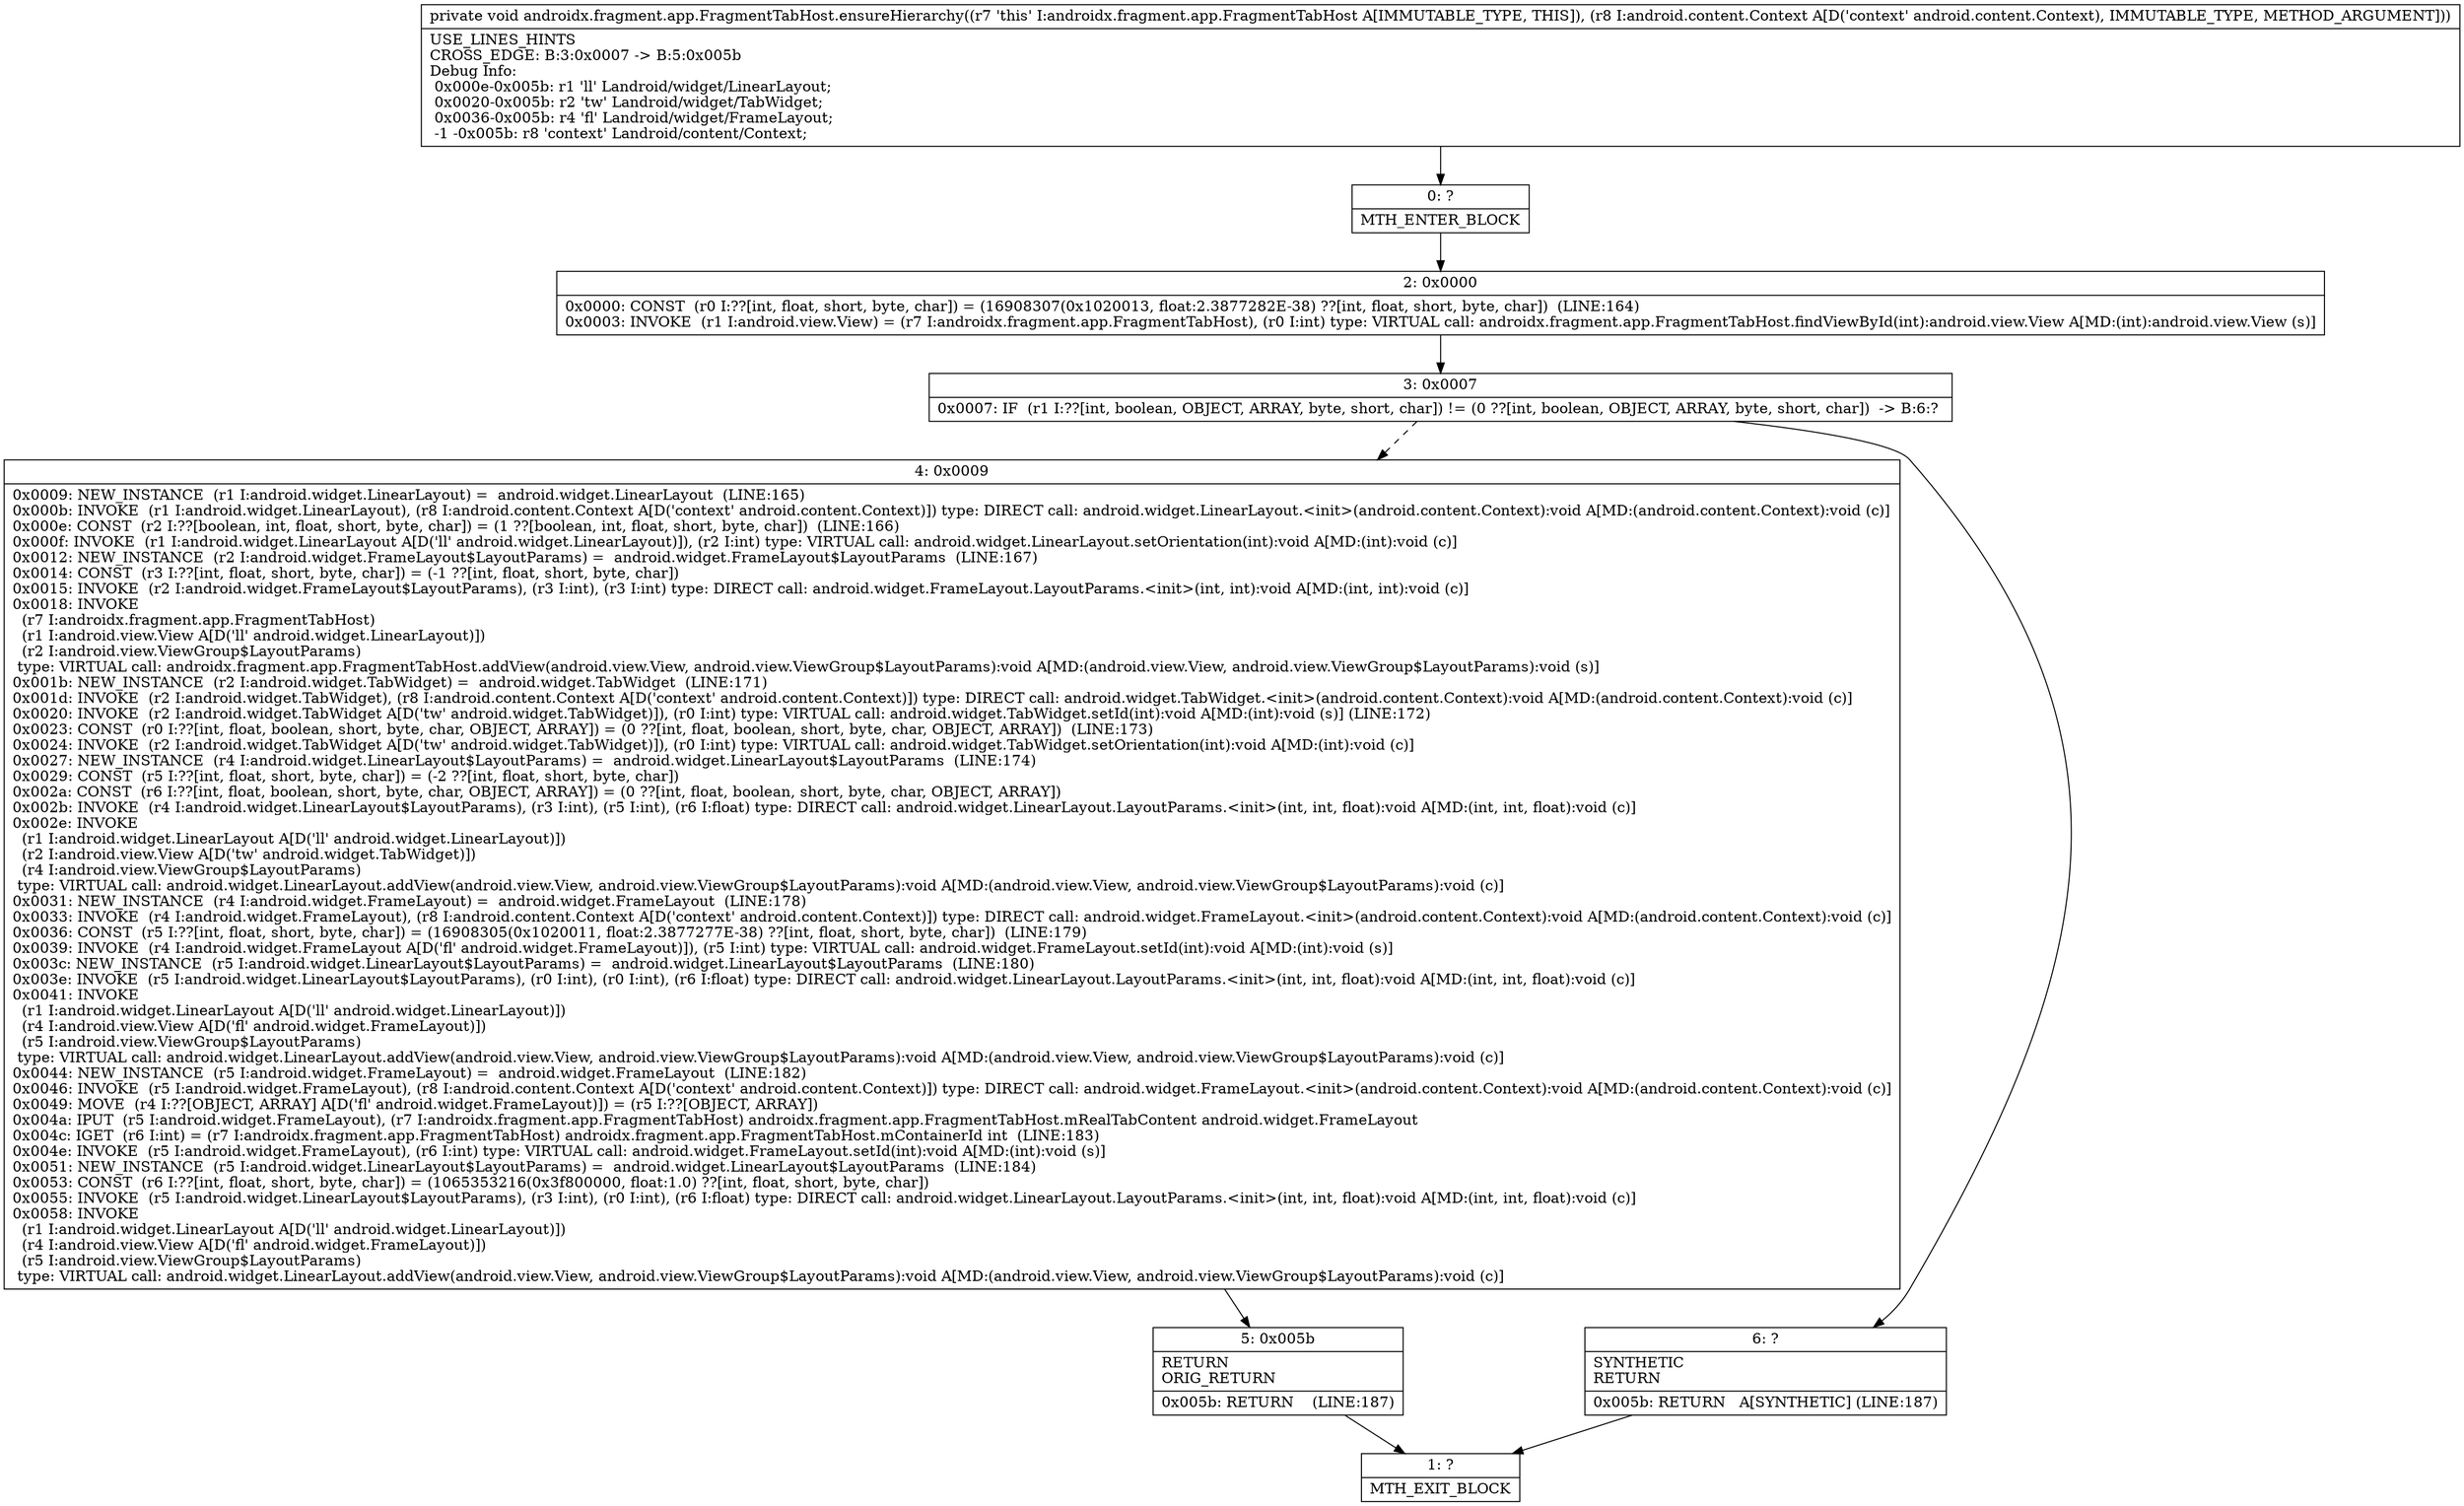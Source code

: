 digraph "CFG forandroidx.fragment.app.FragmentTabHost.ensureHierarchy(Landroid\/content\/Context;)V" {
Node_0 [shape=record,label="{0\:\ ?|MTH_ENTER_BLOCK\l}"];
Node_2 [shape=record,label="{2\:\ 0x0000|0x0000: CONST  (r0 I:??[int, float, short, byte, char]) = (16908307(0x1020013, float:2.3877282E\-38) ??[int, float, short, byte, char])  (LINE:164)\l0x0003: INVOKE  (r1 I:android.view.View) = (r7 I:androidx.fragment.app.FragmentTabHost), (r0 I:int) type: VIRTUAL call: androidx.fragment.app.FragmentTabHost.findViewById(int):android.view.View A[MD:(int):android.view.View (s)]\l}"];
Node_3 [shape=record,label="{3\:\ 0x0007|0x0007: IF  (r1 I:??[int, boolean, OBJECT, ARRAY, byte, short, char]) != (0 ??[int, boolean, OBJECT, ARRAY, byte, short, char])  \-\> B:6:? \l}"];
Node_4 [shape=record,label="{4\:\ 0x0009|0x0009: NEW_INSTANCE  (r1 I:android.widget.LinearLayout) =  android.widget.LinearLayout  (LINE:165)\l0x000b: INVOKE  (r1 I:android.widget.LinearLayout), (r8 I:android.content.Context A[D('context' android.content.Context)]) type: DIRECT call: android.widget.LinearLayout.\<init\>(android.content.Context):void A[MD:(android.content.Context):void (c)]\l0x000e: CONST  (r2 I:??[boolean, int, float, short, byte, char]) = (1 ??[boolean, int, float, short, byte, char])  (LINE:166)\l0x000f: INVOKE  (r1 I:android.widget.LinearLayout A[D('ll' android.widget.LinearLayout)]), (r2 I:int) type: VIRTUAL call: android.widget.LinearLayout.setOrientation(int):void A[MD:(int):void (c)]\l0x0012: NEW_INSTANCE  (r2 I:android.widget.FrameLayout$LayoutParams) =  android.widget.FrameLayout$LayoutParams  (LINE:167)\l0x0014: CONST  (r3 I:??[int, float, short, byte, char]) = (\-1 ??[int, float, short, byte, char]) \l0x0015: INVOKE  (r2 I:android.widget.FrameLayout$LayoutParams), (r3 I:int), (r3 I:int) type: DIRECT call: android.widget.FrameLayout.LayoutParams.\<init\>(int, int):void A[MD:(int, int):void (c)]\l0x0018: INVOKE  \l  (r7 I:androidx.fragment.app.FragmentTabHost)\l  (r1 I:android.view.View A[D('ll' android.widget.LinearLayout)])\l  (r2 I:android.view.ViewGroup$LayoutParams)\l type: VIRTUAL call: androidx.fragment.app.FragmentTabHost.addView(android.view.View, android.view.ViewGroup$LayoutParams):void A[MD:(android.view.View, android.view.ViewGroup$LayoutParams):void (s)]\l0x001b: NEW_INSTANCE  (r2 I:android.widget.TabWidget) =  android.widget.TabWidget  (LINE:171)\l0x001d: INVOKE  (r2 I:android.widget.TabWidget), (r8 I:android.content.Context A[D('context' android.content.Context)]) type: DIRECT call: android.widget.TabWidget.\<init\>(android.content.Context):void A[MD:(android.content.Context):void (c)]\l0x0020: INVOKE  (r2 I:android.widget.TabWidget A[D('tw' android.widget.TabWidget)]), (r0 I:int) type: VIRTUAL call: android.widget.TabWidget.setId(int):void A[MD:(int):void (s)] (LINE:172)\l0x0023: CONST  (r0 I:??[int, float, boolean, short, byte, char, OBJECT, ARRAY]) = (0 ??[int, float, boolean, short, byte, char, OBJECT, ARRAY])  (LINE:173)\l0x0024: INVOKE  (r2 I:android.widget.TabWidget A[D('tw' android.widget.TabWidget)]), (r0 I:int) type: VIRTUAL call: android.widget.TabWidget.setOrientation(int):void A[MD:(int):void (c)]\l0x0027: NEW_INSTANCE  (r4 I:android.widget.LinearLayout$LayoutParams) =  android.widget.LinearLayout$LayoutParams  (LINE:174)\l0x0029: CONST  (r5 I:??[int, float, short, byte, char]) = (\-2 ??[int, float, short, byte, char]) \l0x002a: CONST  (r6 I:??[int, float, boolean, short, byte, char, OBJECT, ARRAY]) = (0 ??[int, float, boolean, short, byte, char, OBJECT, ARRAY]) \l0x002b: INVOKE  (r4 I:android.widget.LinearLayout$LayoutParams), (r3 I:int), (r5 I:int), (r6 I:float) type: DIRECT call: android.widget.LinearLayout.LayoutParams.\<init\>(int, int, float):void A[MD:(int, int, float):void (c)]\l0x002e: INVOKE  \l  (r1 I:android.widget.LinearLayout A[D('ll' android.widget.LinearLayout)])\l  (r2 I:android.view.View A[D('tw' android.widget.TabWidget)])\l  (r4 I:android.view.ViewGroup$LayoutParams)\l type: VIRTUAL call: android.widget.LinearLayout.addView(android.view.View, android.view.ViewGroup$LayoutParams):void A[MD:(android.view.View, android.view.ViewGroup$LayoutParams):void (c)]\l0x0031: NEW_INSTANCE  (r4 I:android.widget.FrameLayout) =  android.widget.FrameLayout  (LINE:178)\l0x0033: INVOKE  (r4 I:android.widget.FrameLayout), (r8 I:android.content.Context A[D('context' android.content.Context)]) type: DIRECT call: android.widget.FrameLayout.\<init\>(android.content.Context):void A[MD:(android.content.Context):void (c)]\l0x0036: CONST  (r5 I:??[int, float, short, byte, char]) = (16908305(0x1020011, float:2.3877277E\-38) ??[int, float, short, byte, char])  (LINE:179)\l0x0039: INVOKE  (r4 I:android.widget.FrameLayout A[D('fl' android.widget.FrameLayout)]), (r5 I:int) type: VIRTUAL call: android.widget.FrameLayout.setId(int):void A[MD:(int):void (s)]\l0x003c: NEW_INSTANCE  (r5 I:android.widget.LinearLayout$LayoutParams) =  android.widget.LinearLayout$LayoutParams  (LINE:180)\l0x003e: INVOKE  (r5 I:android.widget.LinearLayout$LayoutParams), (r0 I:int), (r0 I:int), (r6 I:float) type: DIRECT call: android.widget.LinearLayout.LayoutParams.\<init\>(int, int, float):void A[MD:(int, int, float):void (c)]\l0x0041: INVOKE  \l  (r1 I:android.widget.LinearLayout A[D('ll' android.widget.LinearLayout)])\l  (r4 I:android.view.View A[D('fl' android.widget.FrameLayout)])\l  (r5 I:android.view.ViewGroup$LayoutParams)\l type: VIRTUAL call: android.widget.LinearLayout.addView(android.view.View, android.view.ViewGroup$LayoutParams):void A[MD:(android.view.View, android.view.ViewGroup$LayoutParams):void (c)]\l0x0044: NEW_INSTANCE  (r5 I:android.widget.FrameLayout) =  android.widget.FrameLayout  (LINE:182)\l0x0046: INVOKE  (r5 I:android.widget.FrameLayout), (r8 I:android.content.Context A[D('context' android.content.Context)]) type: DIRECT call: android.widget.FrameLayout.\<init\>(android.content.Context):void A[MD:(android.content.Context):void (c)]\l0x0049: MOVE  (r4 I:??[OBJECT, ARRAY] A[D('fl' android.widget.FrameLayout)]) = (r5 I:??[OBJECT, ARRAY]) \l0x004a: IPUT  (r5 I:android.widget.FrameLayout), (r7 I:androidx.fragment.app.FragmentTabHost) androidx.fragment.app.FragmentTabHost.mRealTabContent android.widget.FrameLayout \l0x004c: IGET  (r6 I:int) = (r7 I:androidx.fragment.app.FragmentTabHost) androidx.fragment.app.FragmentTabHost.mContainerId int  (LINE:183)\l0x004e: INVOKE  (r5 I:android.widget.FrameLayout), (r6 I:int) type: VIRTUAL call: android.widget.FrameLayout.setId(int):void A[MD:(int):void (s)]\l0x0051: NEW_INSTANCE  (r5 I:android.widget.LinearLayout$LayoutParams) =  android.widget.LinearLayout$LayoutParams  (LINE:184)\l0x0053: CONST  (r6 I:??[int, float, short, byte, char]) = (1065353216(0x3f800000, float:1.0) ??[int, float, short, byte, char]) \l0x0055: INVOKE  (r5 I:android.widget.LinearLayout$LayoutParams), (r3 I:int), (r0 I:int), (r6 I:float) type: DIRECT call: android.widget.LinearLayout.LayoutParams.\<init\>(int, int, float):void A[MD:(int, int, float):void (c)]\l0x0058: INVOKE  \l  (r1 I:android.widget.LinearLayout A[D('ll' android.widget.LinearLayout)])\l  (r4 I:android.view.View A[D('fl' android.widget.FrameLayout)])\l  (r5 I:android.view.ViewGroup$LayoutParams)\l type: VIRTUAL call: android.widget.LinearLayout.addView(android.view.View, android.view.ViewGroup$LayoutParams):void A[MD:(android.view.View, android.view.ViewGroup$LayoutParams):void (c)]\l}"];
Node_5 [shape=record,label="{5\:\ 0x005b|RETURN\lORIG_RETURN\l|0x005b: RETURN    (LINE:187)\l}"];
Node_1 [shape=record,label="{1\:\ ?|MTH_EXIT_BLOCK\l}"];
Node_6 [shape=record,label="{6\:\ ?|SYNTHETIC\lRETURN\l|0x005b: RETURN   A[SYNTHETIC] (LINE:187)\l}"];
MethodNode[shape=record,label="{private void androidx.fragment.app.FragmentTabHost.ensureHierarchy((r7 'this' I:androidx.fragment.app.FragmentTabHost A[IMMUTABLE_TYPE, THIS]), (r8 I:android.content.Context A[D('context' android.content.Context), IMMUTABLE_TYPE, METHOD_ARGUMENT]))  | USE_LINES_HINTS\lCROSS_EDGE: B:3:0x0007 \-\> B:5:0x005b\lDebug Info:\l  0x000e\-0x005b: r1 'll' Landroid\/widget\/LinearLayout;\l  0x0020\-0x005b: r2 'tw' Landroid\/widget\/TabWidget;\l  0x0036\-0x005b: r4 'fl' Landroid\/widget\/FrameLayout;\l  \-1 \-0x005b: r8 'context' Landroid\/content\/Context;\l}"];
MethodNode -> Node_0;Node_0 -> Node_2;
Node_2 -> Node_3;
Node_3 -> Node_4[style=dashed];
Node_3 -> Node_6;
Node_4 -> Node_5;
Node_5 -> Node_1;
Node_6 -> Node_1;
}

